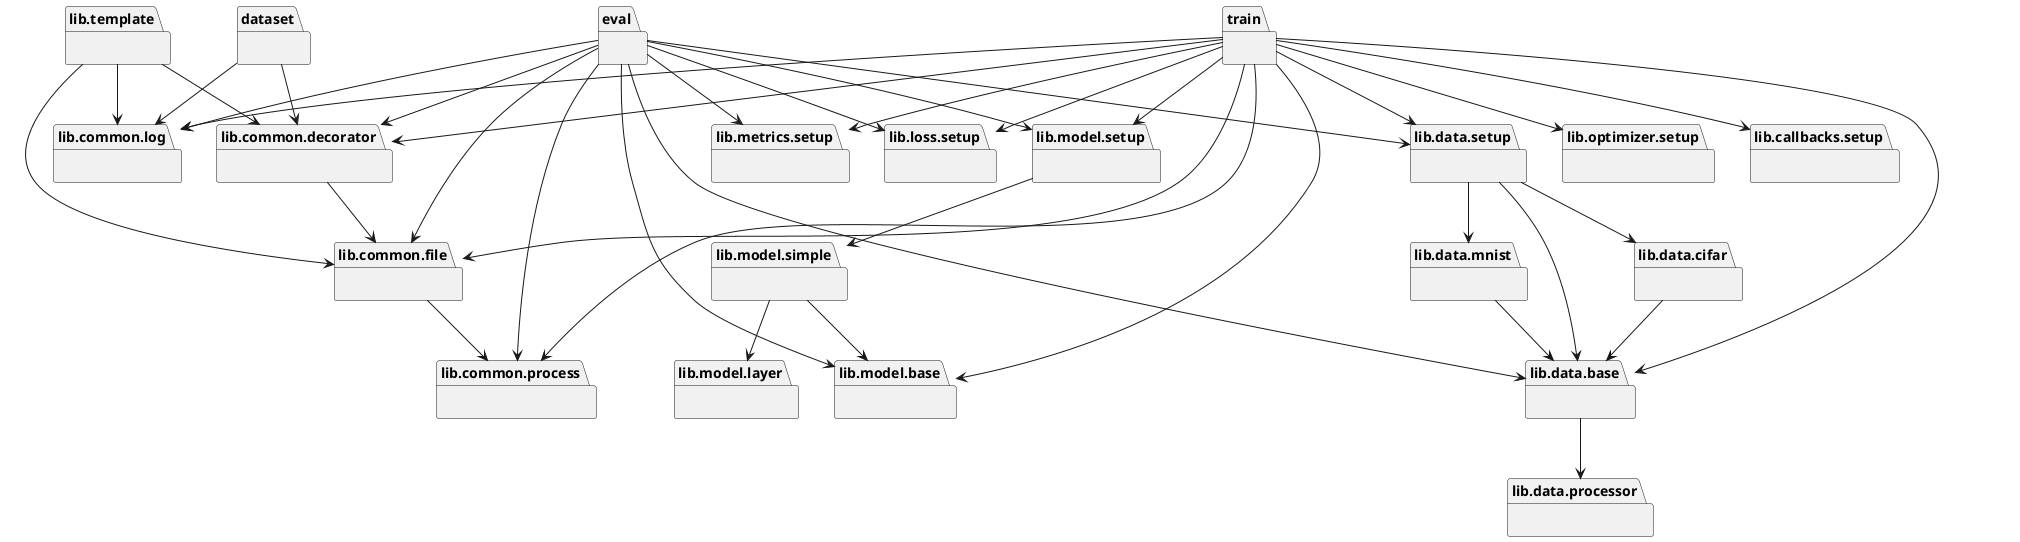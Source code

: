 @startuml packages
set namespaceSeparator none
package "dataset" as dataset {
}
package "eval" as eval {
}
package "lib.callbacks.setup" as lib.callbacks.setup {
}
package "lib.common.decorator" as lib.common.decorator {
}
package "lib.common.file" as lib.common.file {
}
package "lib.common.log" as lib.common.log {
}
package "lib.common.process" as lib.common.process {
}
package "lib.data.base" as lib.data.base {
}
package "lib.data.cifar" as lib.data.cifar {
}
package "lib.data.mnist" as lib.data.mnist {
}
package "lib.data.processor" as lib.data.processor {
}
package "lib.data.setup" as lib.data.setup {
}
package "lib.loss.setup" as lib.loss.setup {
}
package "lib.metrics.setup" as lib.metrics.setup {
}
package "lib.model.base" as lib.model.base {
}
package "lib.model.layer" as lib.model.layer {
}
package "lib.model.setup" as lib.model.setup {
}
package "lib.model.simple" as lib.model.simple {
}
package "lib.optimizer.setup" as lib.optimizer.setup {
}
package "lib.template" as lib.template {
}
package "train" as train {
}
dataset --> lib.common.decorator
dataset --> lib.common.log
eval --> lib.common.decorator
eval --> lib.common.file
eval --> lib.common.log
eval --> lib.common.process
eval --> lib.data.base
eval --> lib.data.setup
eval --> lib.loss.setup
eval --> lib.metrics.setup
eval --> lib.model.base
eval --> lib.model.setup
lib.common.decorator --> lib.common.file
lib.common.file --> lib.common.process
lib.data.base --> lib.data.processor
lib.data.cifar --> lib.data.base
lib.data.mnist --> lib.data.base
lib.data.setup --> lib.data.base
lib.data.setup --> lib.data.cifar
lib.data.setup --> lib.data.mnist
lib.model.setup --> lib.model.simple
lib.model.simple --> lib.model.base
lib.model.simple --> lib.model.layer
lib.template --> lib.common.decorator
lib.template --> lib.common.file
lib.template --> lib.common.log
train --> lib.callbacks.setup
train --> lib.common.decorator
train --> lib.common.file
train --> lib.common.log
train --> lib.common.process
train --> lib.data.base
train --> lib.data.setup
train --> lib.loss.setup
train --> lib.metrics.setup
train --> lib.model.base
train --> lib.model.setup
train --> lib.optimizer.setup
@enduml
